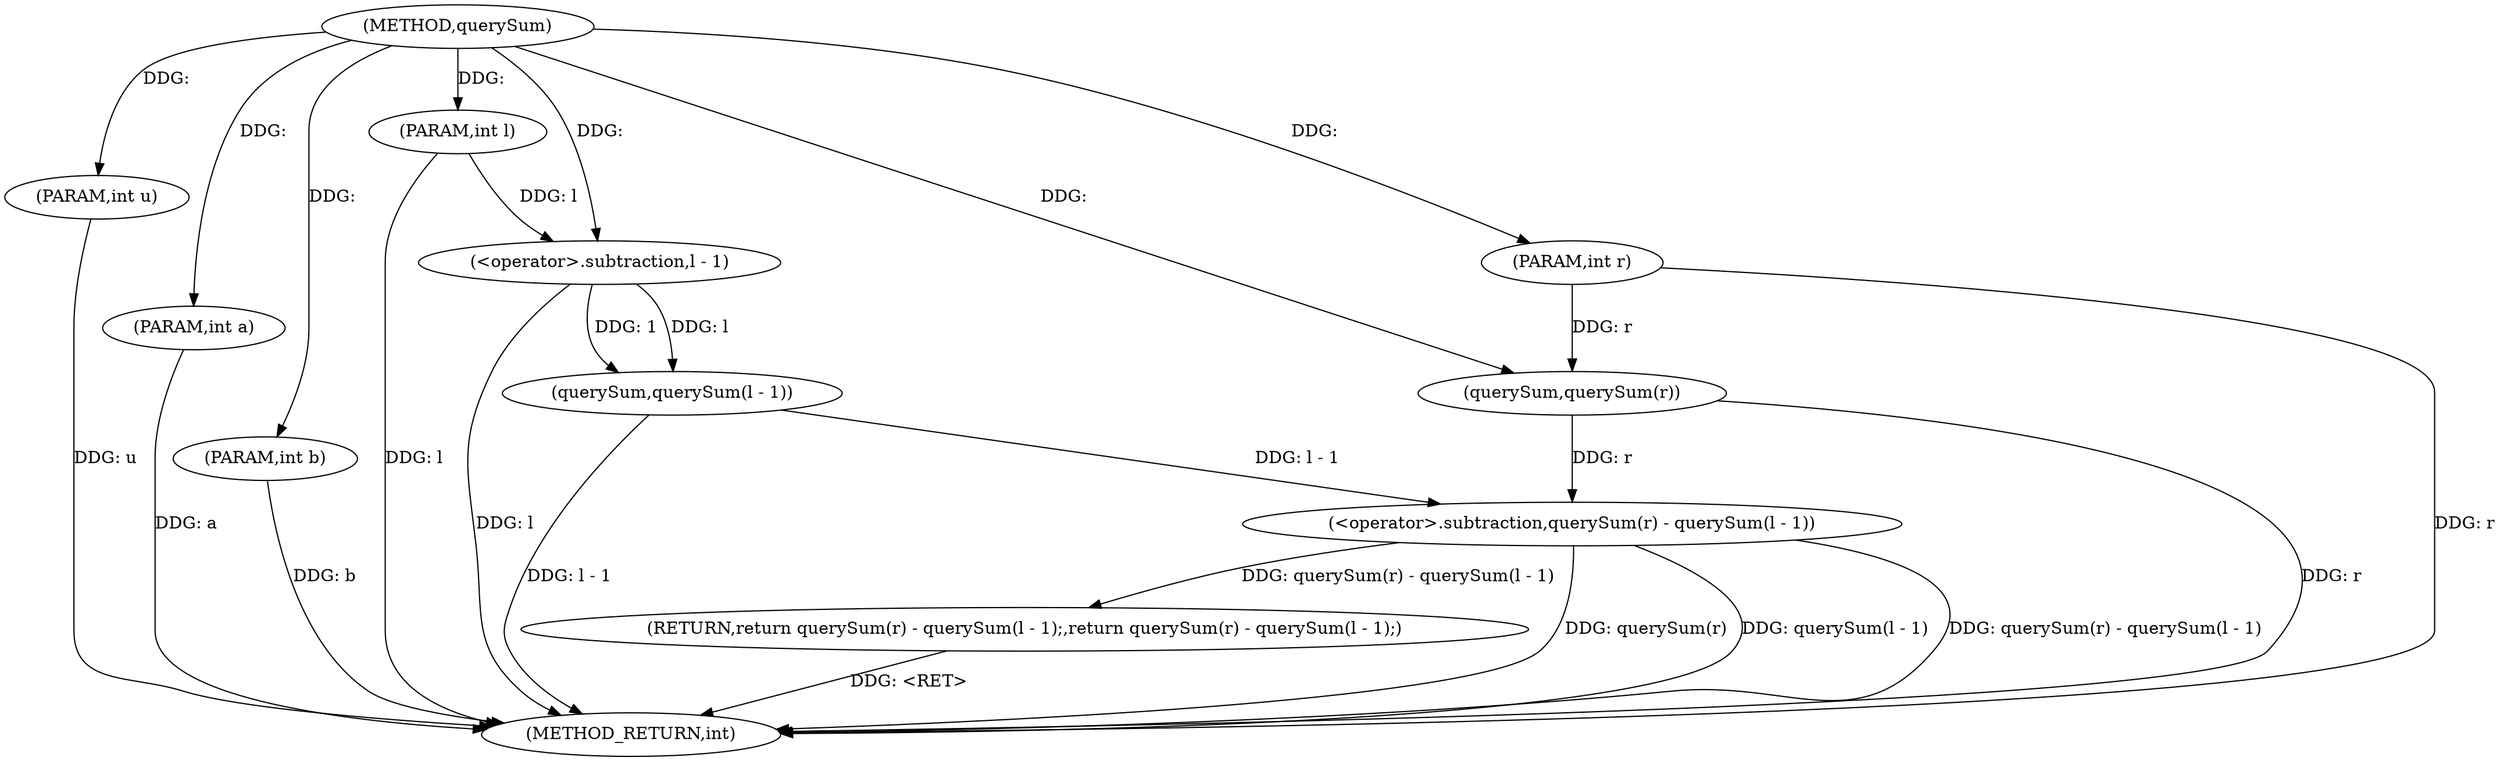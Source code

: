 digraph "querySum" {  
"1000828" [label = "(METHOD,querySum)" ]
"1000843" [label = "(METHOD_RETURN,int)" ]
"1000829" [label = "(PARAM,int u)" ]
"1000830" [label = "(PARAM,int a)" ]
"1000831" [label = "(PARAM,int b)" ]
"1000832" [label = "(PARAM,int l)" ]
"1000833" [label = "(PARAM,int r)" ]
"1000835" [label = "(RETURN,return querySum(r) - querySum(l - 1);,return querySum(r) - querySum(l - 1);)" ]
"1000836" [label = "(<operator>.subtraction,querySum(r) - querySum(l - 1))" ]
"1000837" [label = "(querySum,querySum(r))" ]
"1000839" [label = "(querySum,querySum(l - 1))" ]
"1000840" [label = "(<operator>.subtraction,l - 1)" ]
  "1000829" -> "1000843"  [ label = "DDG: u"] 
  "1000830" -> "1000843"  [ label = "DDG: a"] 
  "1000831" -> "1000843"  [ label = "DDG: b"] 
  "1000832" -> "1000843"  [ label = "DDG: l"] 
  "1000833" -> "1000843"  [ label = "DDG: r"] 
  "1000837" -> "1000843"  [ label = "DDG: r"] 
  "1000836" -> "1000843"  [ label = "DDG: querySum(r)"] 
  "1000840" -> "1000843"  [ label = "DDG: l"] 
  "1000839" -> "1000843"  [ label = "DDG: l - 1"] 
  "1000836" -> "1000843"  [ label = "DDG: querySum(l - 1)"] 
  "1000836" -> "1000843"  [ label = "DDG: querySum(r) - querySum(l - 1)"] 
  "1000835" -> "1000843"  [ label = "DDG: <RET>"] 
  "1000828" -> "1000829"  [ label = "DDG: "] 
  "1000828" -> "1000830"  [ label = "DDG: "] 
  "1000828" -> "1000831"  [ label = "DDG: "] 
  "1000828" -> "1000832"  [ label = "DDG: "] 
  "1000828" -> "1000833"  [ label = "DDG: "] 
  "1000836" -> "1000835"  [ label = "DDG: querySum(r) - querySum(l - 1)"] 
  "1000837" -> "1000836"  [ label = "DDG: r"] 
  "1000839" -> "1000836"  [ label = "DDG: l - 1"] 
  "1000833" -> "1000837"  [ label = "DDG: r"] 
  "1000828" -> "1000837"  [ label = "DDG: "] 
  "1000840" -> "1000839"  [ label = "DDG: 1"] 
  "1000840" -> "1000839"  [ label = "DDG: l"] 
  "1000832" -> "1000840"  [ label = "DDG: l"] 
  "1000828" -> "1000840"  [ label = "DDG: "] 
}
